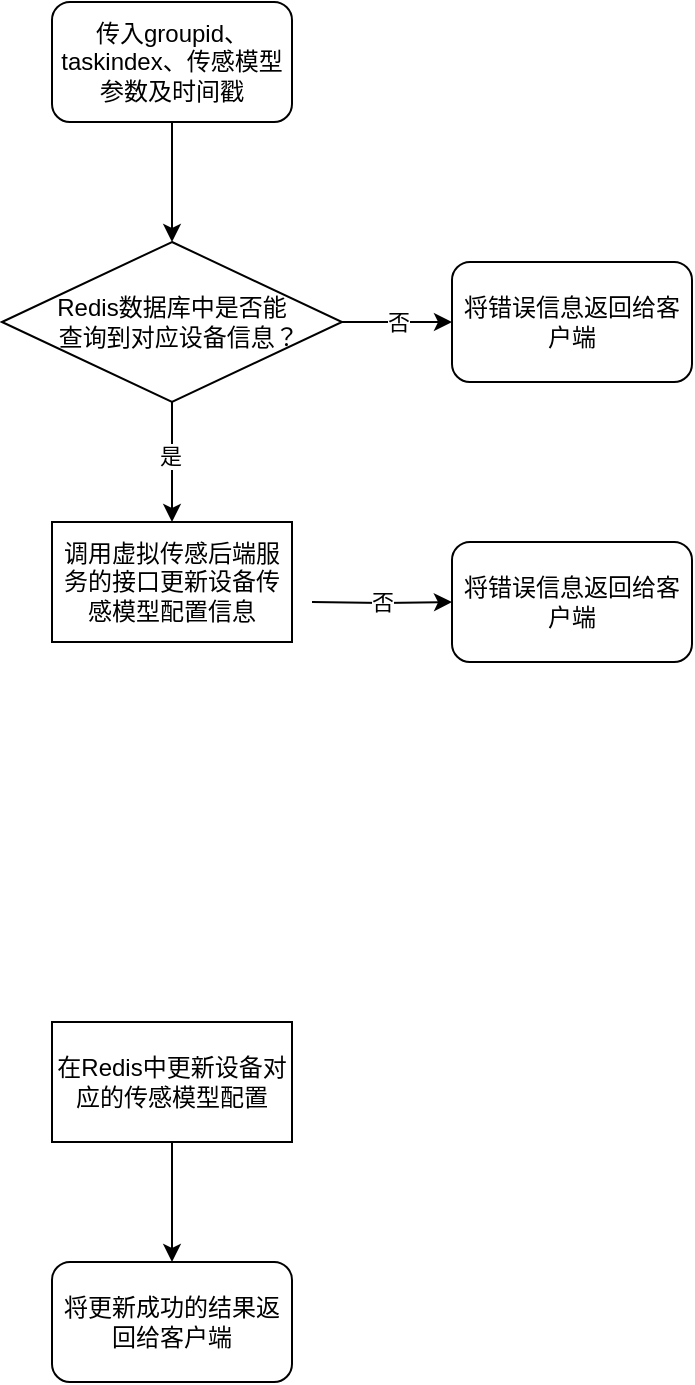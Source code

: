 <mxfile version="19.0.0" type="github">
  <diagram id="BAvSIG6FTRZO7CbohJuk" name="Page-1">
    <mxGraphModel dx="1426" dy="769" grid="1" gridSize="10" guides="1" tooltips="1" connect="1" arrows="1" fold="1" page="1" pageScale="1" pageWidth="827" pageHeight="1169" math="0" shadow="0">
      <root>
        <mxCell id="0" />
        <mxCell id="1" parent="0" />
        <mxCell id="3yJQDP6p13zQjJPsn85u-1" style="edgeStyle=orthogonalEdgeStyle;rounded=0;orthogonalLoop=1;jettySize=auto;html=1;entryX=0.5;entryY=0;entryDx=0;entryDy=0;" parent="1" source="3yJQDP6p13zQjJPsn85u-2" edge="1">
          <mxGeometry relative="1" as="geometry">
            <mxPoint x="440" y="280" as="targetPoint" />
          </mxGeometry>
        </mxCell>
        <mxCell id="3yJQDP6p13zQjJPsn85u-2" value="传入groupid、taskindex、传感模型参数及时间戳" style="rounded=1;whiteSpace=wrap;html=1;" parent="1" vertex="1">
          <mxGeometry x="380" y="160" width="120" height="60" as="geometry" />
        </mxCell>
        <mxCell id="3yJQDP6p13zQjJPsn85u-4" value="否" style="edgeStyle=orthogonalEdgeStyle;rounded=0;orthogonalLoop=1;jettySize=auto;html=1;entryX=0;entryY=0.5;entryDx=0;entryDy=0;" parent="1" source="3yJQDP6p13zQjJPsn85u-5" target="3yJQDP6p13zQjJPsn85u-11" edge="1">
          <mxGeometry relative="1" as="geometry" />
        </mxCell>
        <mxCell id="3yJQDP6p13zQjJPsn85u-14" style="edgeStyle=orthogonalEdgeStyle;rounded=0;orthogonalLoop=1;jettySize=auto;html=1;entryX=0.5;entryY=0;entryDx=0;entryDy=0;" parent="1" source="3yJQDP6p13zQjJPsn85u-5" edge="1">
          <mxGeometry relative="1" as="geometry">
            <mxPoint x="440" y="420" as="targetPoint" />
          </mxGeometry>
        </mxCell>
        <mxCell id="3yJQDP6p13zQjJPsn85u-16" value="是" style="edgeLabel;html=1;align=center;verticalAlign=middle;resizable=0;points=[];" parent="3yJQDP6p13zQjJPsn85u-14" vertex="1" connectable="0">
          <mxGeometry x="-0.127" y="-1" relative="1" as="geometry">
            <mxPoint as="offset" />
          </mxGeometry>
        </mxCell>
        <mxCell id="3yJQDP6p13zQjJPsn85u-5" value="Redis数据库中是否能&lt;br&gt;&amp;nbsp; 查询到对应设备信息？" style="rhombus;whiteSpace=wrap;html=1;" parent="1" vertex="1">
          <mxGeometry x="355" y="280" width="170" height="80" as="geometry" />
        </mxCell>
        <mxCell id="3yJQDP6p13zQjJPsn85u-9" value="调用虚拟传感后端服务的接口更新设备传感模型配置信息" style="rounded=0;whiteSpace=wrap;html=1;" parent="1" vertex="1">
          <mxGeometry x="380" y="420" width="120" height="60" as="geometry" />
        </mxCell>
        <mxCell id="3yJQDP6p13zQjJPsn85u-10" value="将更新成功的结果返回给客户端" style="rounded=1;whiteSpace=wrap;html=1;" parent="1" vertex="1">
          <mxGeometry x="380" y="790" width="120" height="60" as="geometry" />
        </mxCell>
        <mxCell id="3yJQDP6p13zQjJPsn85u-11" value="将错误信息返回给客户端" style="rounded=1;whiteSpace=wrap;html=1;" parent="1" vertex="1">
          <mxGeometry x="580" y="290" width="120" height="60" as="geometry" />
        </mxCell>
        <mxCell id="3yJQDP6p13zQjJPsn85u-18" style="edgeStyle=orthogonalEdgeStyle;rounded=0;orthogonalLoop=1;jettySize=auto;html=1;exitX=1;exitY=0.5;exitDx=0;exitDy=0;" parent="1" target="3yJQDP6p13zQjJPsn85u-17" edge="1">
          <mxGeometry relative="1" as="geometry">
            <mxPoint x="510" y="460" as="sourcePoint" />
          </mxGeometry>
        </mxCell>
        <mxCell id="3yJQDP6p13zQjJPsn85u-20" value="否" style="edgeLabel;html=1;align=center;verticalAlign=middle;resizable=0;points=[];" parent="3yJQDP6p13zQjJPsn85u-18" vertex="1" connectable="0">
          <mxGeometry x="-0.018" y="1" relative="1" as="geometry">
            <mxPoint as="offset" />
          </mxGeometry>
        </mxCell>
        <mxCell id="3yJQDP6p13zQjJPsn85u-17" value="将错误信息返回给客户端" style="rounded=1;whiteSpace=wrap;html=1;" parent="1" vertex="1">
          <mxGeometry x="580" y="430" width="120" height="60" as="geometry" />
        </mxCell>
        <mxCell id="3yJQDP6p13zQjJPsn85u-23" style="edgeStyle=orthogonalEdgeStyle;rounded=0;orthogonalLoop=1;jettySize=auto;html=1;entryX=0.5;entryY=0;entryDx=0;entryDy=0;" parent="1" source="3yJQDP6p13zQjJPsn85u-21" target="3yJQDP6p13zQjJPsn85u-10" edge="1">
          <mxGeometry relative="1" as="geometry" />
        </mxCell>
        <mxCell id="3yJQDP6p13zQjJPsn85u-21" value="在Redis中更新设备对应的传感模型配置" style="rounded=0;whiteSpace=wrap;html=1;" parent="1" vertex="1">
          <mxGeometry x="380" y="670" width="120" height="60" as="geometry" />
        </mxCell>
      </root>
    </mxGraphModel>
  </diagram>
</mxfile>
